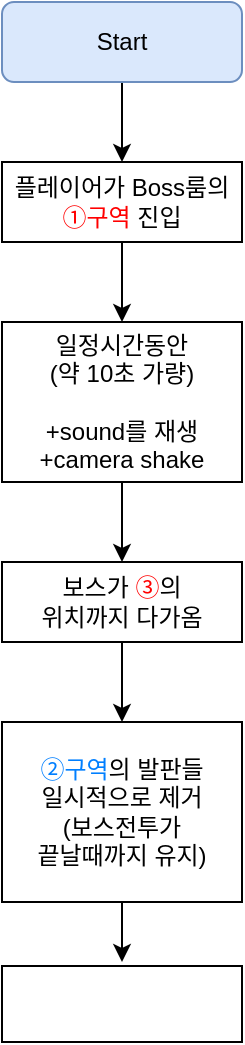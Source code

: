 <mxfile version="14.6.12" type="device"><diagram id="N5Hqpo4xPfqtyDK0K8A3" name="Page-1"><mxGraphModel dx="1422" dy="794" grid="1" gridSize="10" guides="1" tooltips="1" connect="1" arrows="1" fold="1" page="1" pageScale="1" pageWidth="827" pageHeight="1169" math="0" shadow="0"><root><mxCell id="0"/><mxCell id="1" parent="0"/><mxCell id="Yc0x5-pWqdnZRK4E-sMQ-3" style="edgeStyle=orthogonalEdgeStyle;rounded=0;orthogonalLoop=1;jettySize=auto;html=1;entryX=0.5;entryY=0;entryDx=0;entryDy=0;" edge="1" parent="1" source="Yc0x5-pWqdnZRK4E-sMQ-5" target="Yc0x5-pWqdnZRK4E-sMQ-2"><mxGeometry relative="1" as="geometry"><mxPoint x="220" y="120" as="sourcePoint"/></mxGeometry></mxCell><mxCell id="Yc0x5-pWqdnZRK4E-sMQ-7" style="edgeStyle=orthogonalEdgeStyle;rounded=0;orthogonalLoop=1;jettySize=auto;html=1;exitX=0.5;exitY=1;exitDx=0;exitDy=0;" edge="1" parent="1" source="Yc0x5-pWqdnZRK4E-sMQ-2" target="Yc0x5-pWqdnZRK4E-sMQ-6"><mxGeometry relative="1" as="geometry"/></mxCell><mxCell id="Yc0x5-pWqdnZRK4E-sMQ-2" value="플레이어가 Boss룸의 &lt;font color=&quot;#ff0000&quot;&gt;①구역&lt;/font&gt; 진입" style="rounded=0;whiteSpace=wrap;html=1;" vertex="1" parent="1"><mxGeometry x="160" y="160" width="120" height="40" as="geometry"/></mxCell><mxCell id="Yc0x5-pWqdnZRK4E-sMQ-5" value="Start" style="rounded=1;whiteSpace=wrap;html=1;fillColor=#dae8fc;strokeColor=#6c8ebf;" vertex="1" parent="1"><mxGeometry x="160" y="80" width="120" height="40" as="geometry"/></mxCell><mxCell id="Yc0x5-pWqdnZRK4E-sMQ-9" style="edgeStyle=orthogonalEdgeStyle;rounded=0;orthogonalLoop=1;jettySize=auto;html=1;exitX=0.5;exitY=1;exitDx=0;exitDy=0;" edge="1" parent="1" source="Yc0x5-pWqdnZRK4E-sMQ-6" target="Yc0x5-pWqdnZRK4E-sMQ-8"><mxGeometry relative="1" as="geometry"/></mxCell><mxCell id="Yc0x5-pWqdnZRK4E-sMQ-6" value="일정시간동안&lt;br&gt;(약 10초 가량)&lt;br&gt;&lt;br&gt;+sound를 재생&lt;br&gt;+camera shake" style="rounded=0;whiteSpace=wrap;html=1;" vertex="1" parent="1"><mxGeometry x="160" y="240" width="120" height="80" as="geometry"/></mxCell><mxCell id="Yc0x5-pWqdnZRK4E-sMQ-13" style="edgeStyle=orthogonalEdgeStyle;rounded=0;orthogonalLoop=1;jettySize=auto;html=1;exitX=0.5;exitY=1;exitDx=0;exitDy=0;" edge="1" parent="1" source="Yc0x5-pWqdnZRK4E-sMQ-8" target="Yc0x5-pWqdnZRK4E-sMQ-12"><mxGeometry relative="1" as="geometry"/></mxCell><mxCell id="Yc0x5-pWqdnZRK4E-sMQ-8" value="보스가 &lt;font color=&quot;#ff0000&quot;&gt;③&lt;/font&gt;의&lt;br&gt;위치까지 다가옴" style="rounded=0;whiteSpace=wrap;html=1;" vertex="1" parent="1"><mxGeometry x="160" y="360" width="120" height="40" as="geometry"/></mxCell><mxCell id="Yc0x5-pWqdnZRK4E-sMQ-17" style="edgeStyle=orthogonalEdgeStyle;rounded=0;orthogonalLoop=1;jettySize=auto;html=1;exitX=0.5;exitY=1;exitDx=0;exitDy=0;entryX=0.5;entryY=0;entryDx=0;entryDy=0;" edge="1" parent="1" source="Yc0x5-pWqdnZRK4E-sMQ-12"><mxGeometry relative="1" as="geometry"><mxPoint x="220" y="560" as="targetPoint"/></mxGeometry></mxCell><mxCell id="Yc0x5-pWqdnZRK4E-sMQ-12" value="&lt;font color=&quot;#007fff&quot;&gt;②구역&lt;/font&gt;의 발판들&lt;br&gt;일시적으로 제거&lt;br&gt;(보스전투가&lt;br&gt;끝날때까지 유지)" style="rounded=0;whiteSpace=wrap;html=1;" vertex="1" parent="1"><mxGeometry x="160" y="440" width="120" height="90" as="geometry"/></mxCell><mxCell id="Yc0x5-pWqdnZRK4E-sMQ-18" value="" style="rounded=0;whiteSpace=wrap;html=1;" vertex="1" parent="1"><mxGeometry x="160" y="562" width="120" height="38" as="geometry"/></mxCell></root></mxGraphModel></diagram></mxfile>